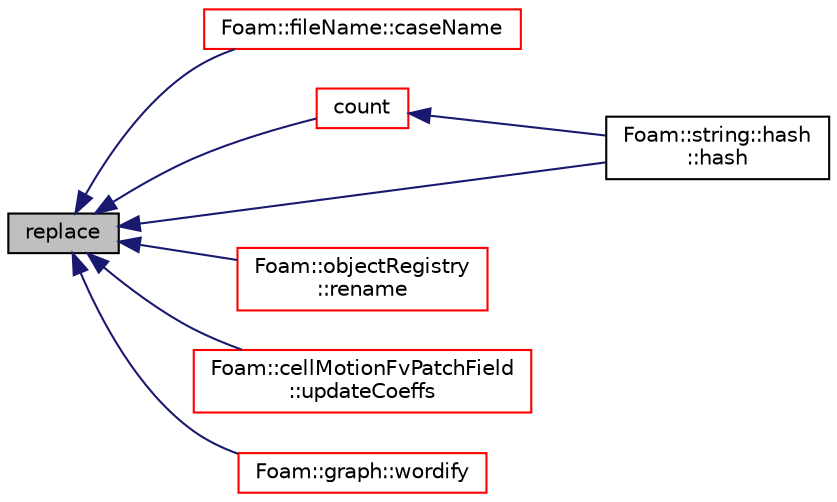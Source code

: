 digraph "replace"
{
  bgcolor="transparent";
  edge [fontname="Helvetica",fontsize="10",labelfontname="Helvetica",labelfontsize="10"];
  node [fontname="Helvetica",fontsize="10",shape=record];
  rankdir="LR";
  Node1 [label="replace",height=0.2,width=0.4,color="black", fillcolor="grey75", style="filled", fontcolor="black"];
  Node1 -> Node2 [dir="back",color="midnightblue",fontsize="10",style="solid",fontname="Helvetica"];
  Node2 [label="Foam::fileName::caseName",height=0.2,width=0.4,color="red",URL="$a00793.html#a37a5d719ae629766683ac8e905760959",tooltip="Return file name (part beyond last /), subsitute for FOAM_CASE. "];
  Node1 -> Node3 [dir="back",color="midnightblue",fontsize="10",style="solid",fontname="Helvetica"];
  Node3 [label="count",height=0.2,width=0.4,color="red",URL="$a02545.html#a3dca3739b4e3c845a6f9847b0ea2386e",tooltip="Count and return the number of a given character in the string. "];
  Node3 -> Node4 [dir="back",color="midnightblue",fontsize="10",style="solid",fontname="Helvetica"];
  Node4 [label="Foam::string::hash\l::hash",height=0.2,width=0.4,color="black",URL="$a00989.html#af5d527ef2a6e3f43563ad4cb15872140"];
  Node1 -> Node4 [dir="back",color="midnightblue",fontsize="10",style="solid",fontname="Helvetica"];
  Node1 -> Node5 [dir="back",color="midnightblue",fontsize="10",style="solid",fontname="Helvetica"];
  Node5 [label="Foam::objectRegistry\l::rename",height=0.2,width=0.4,color="red",URL="$a01735.html#af41376d1e0031e06613d5ce3c740cf7d",tooltip="Rename. "];
  Node1 -> Node6 [dir="back",color="midnightblue",fontsize="10",style="solid",fontname="Helvetica"];
  Node6 [label="Foam::cellMotionFvPatchField\l::updateCoeffs",height=0.2,width=0.4,color="red",URL="$a00219.html#a7e24eafac629d3733181cd942d4c902f",tooltip="Update the coefficients associated with the patch field. "];
  Node1 -> Node7 [dir="back",color="midnightblue",fontsize="10",style="solid",fontname="Helvetica"];
  Node7 [label="Foam::graph::wordify",height=0.2,width=0.4,color="red",URL="$a00962.html#abeed2c3341354e19b8bcf63c35e6b5b5",tooltip="Helper function to convert string name into appropriate word. "];
}
